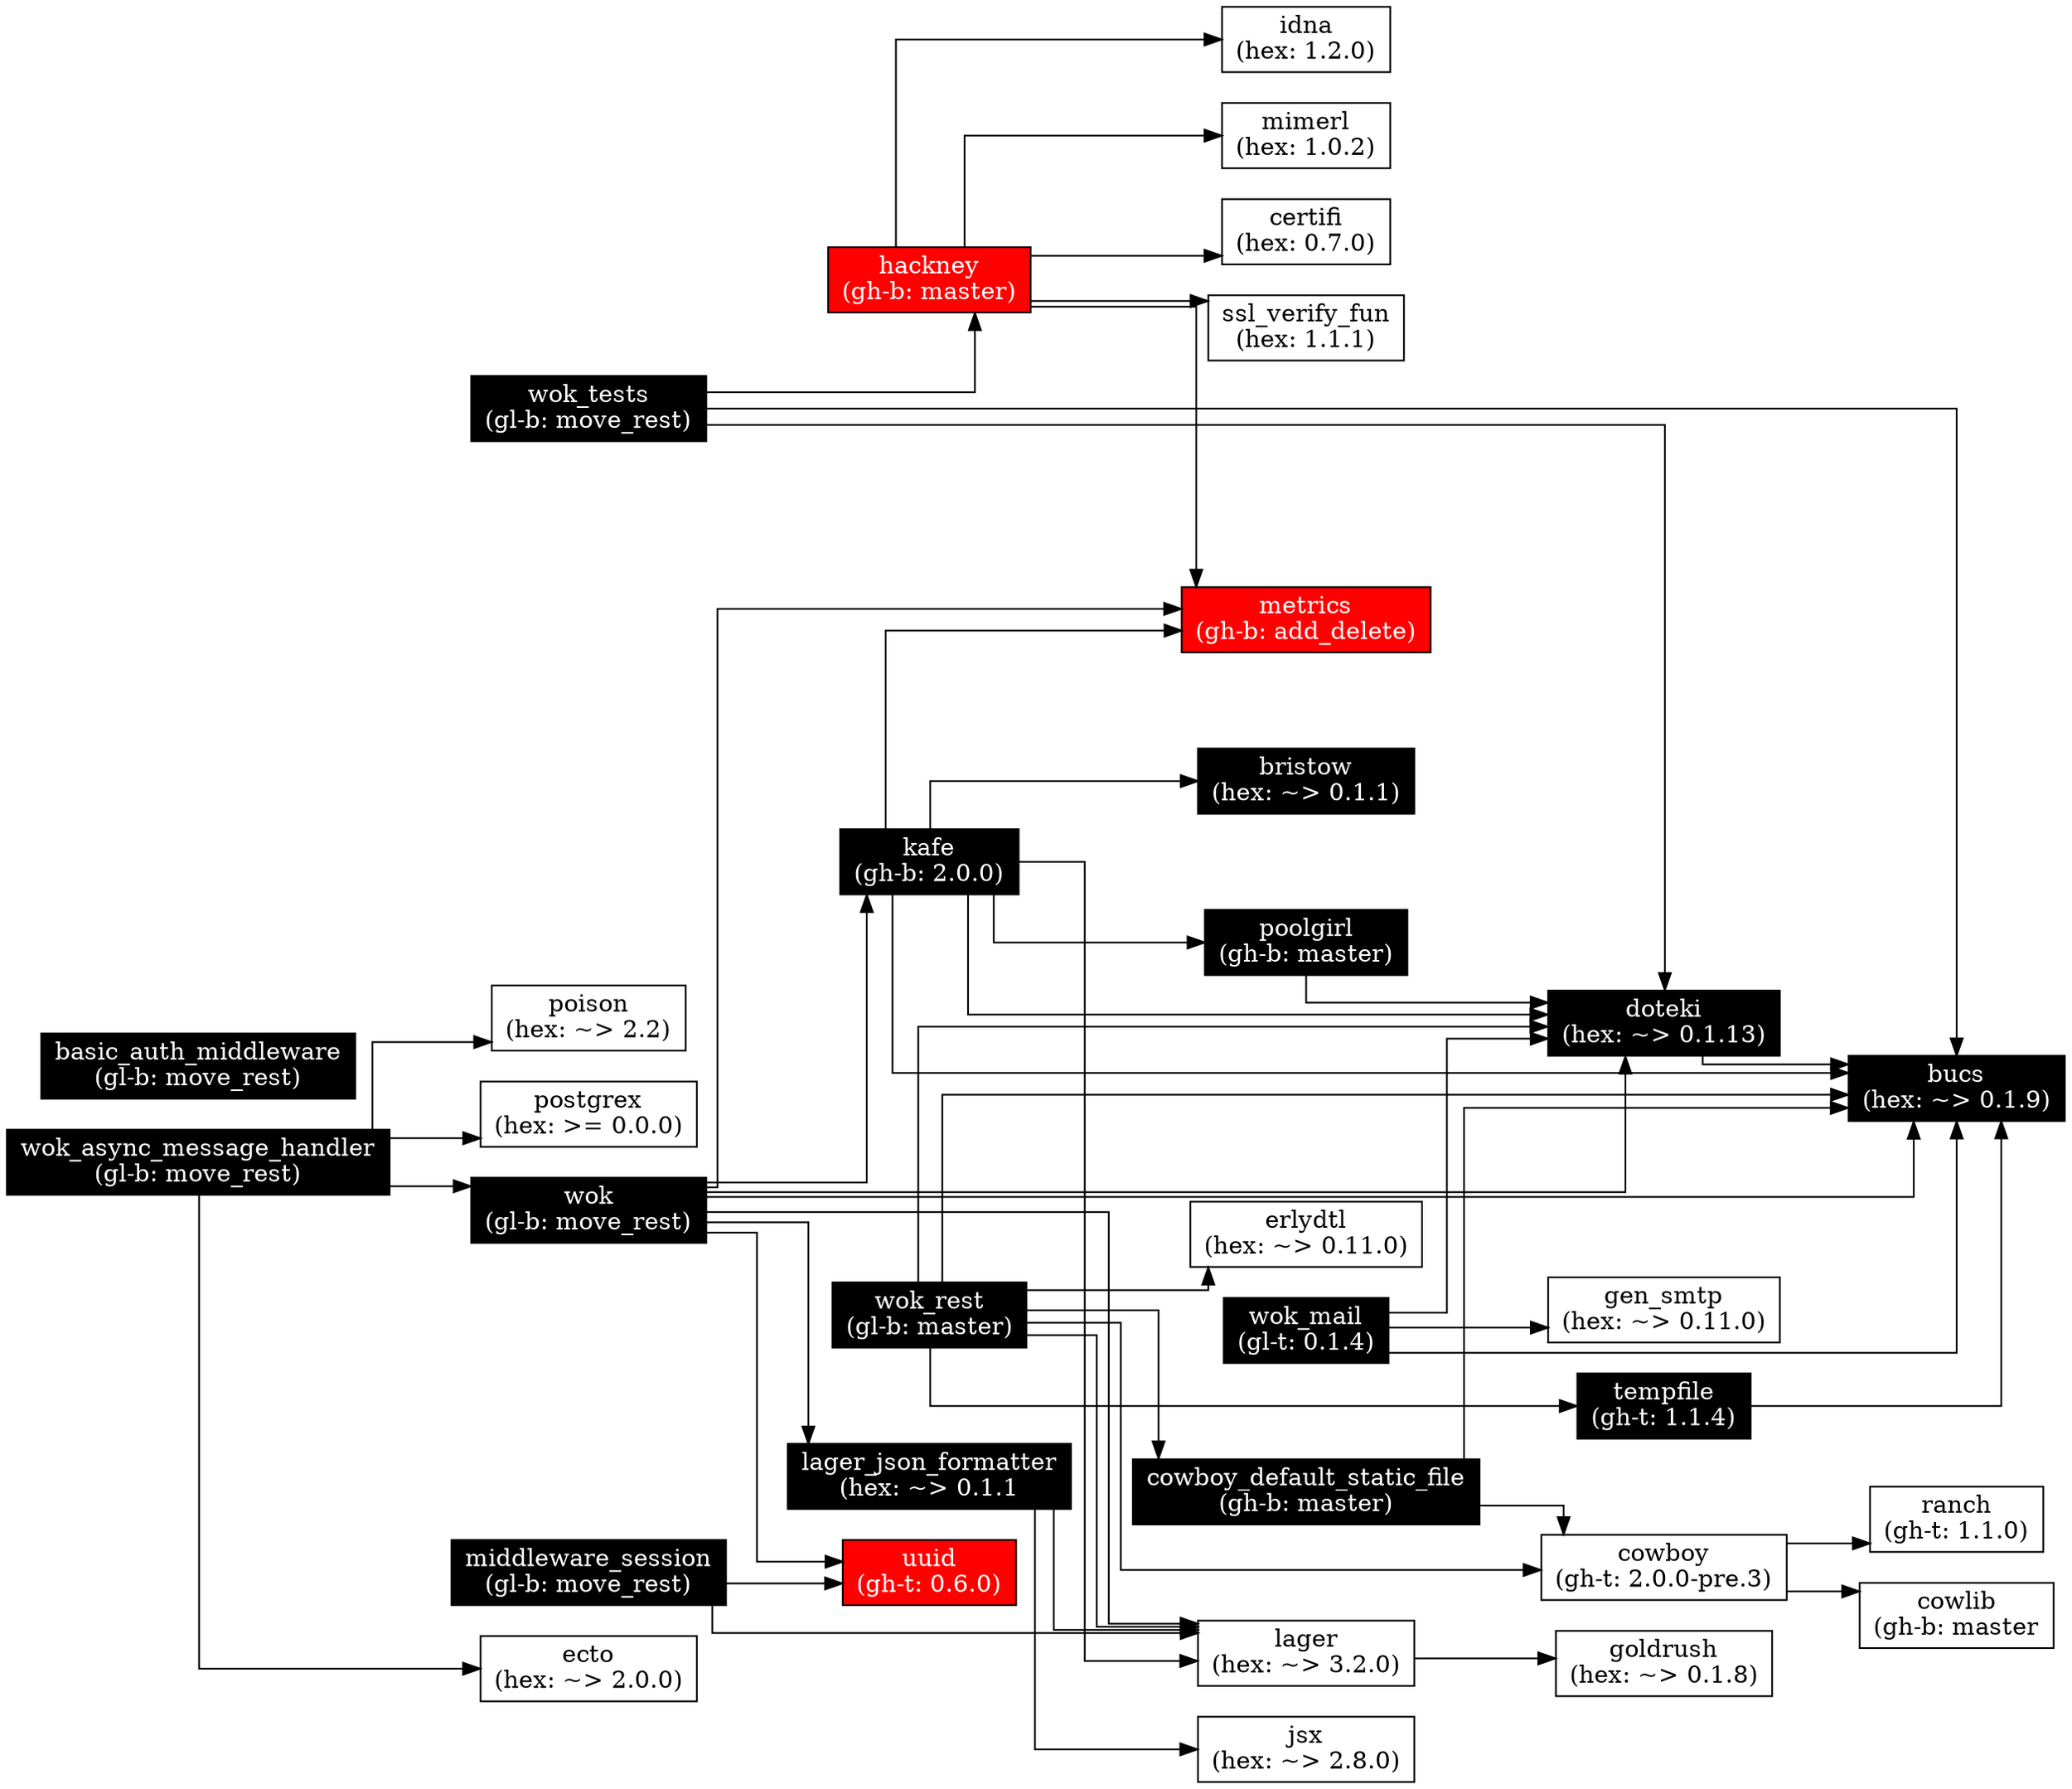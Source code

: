 digraph wok_deps {
  node[shape=box];
  graph[
    remincross=true;
    splines=ortho;
    rankdir=LR;
  ];

  wok[label="wok\n(gl-b: move_rest)",
      fontcolor="white",
      style="filled",
      fillcolor="black"];
  lager[label="lager\n(hex: ~> 3.2.0)"];
  lager_json_formatter[label="lager_json_formatter\n(hex: ~> 0.1.1",
                       fontcolor="white",
                       style="filled"
                       fillcolor="black"];
  kafe[label="kafe\n(gh-b: 2.0.0)",
       fontcolor="white",
       style="filled",
       fillcolor="black"];
  bucs[label="bucs\n(hex: ~> 0.1.9)",
       fontcolor="white",
       style="filled",
       fillcolor="black"];
  doteki[label="doteki\n(hex: ~> 0.1.13)",
         fontcolor="white",
         style="filled",
         fillcolor="black"];
  uuid[label="uuid\n(gh-t: 0.6.0)"
       fontcolor="white",
       style="filled",
       fillcolor="red"];
  metrics[label="metrics\n(gh-b: add_delete)",
          fontcolor="white",
          style="filled",
          fillcolor="red"];
  goldrush[label="goldrush\n(hex: ~> 0.1.8)"];
  jsx[label="jsx\n(hex: ~> 2.8.0)"];
  poolgirl[label="poolgirl\n(gh-b: master)",
           fontcolor="white",
           style="filled",
           fillcolor="black"];
  bristow[label="bristow\n(hex: ~> 0.1.1)",
          fontcolor="white",
          style="filled",
          fillcolor="black"];
  wok_rest[label="wok_rest\n(gl-b: master)",
           fontcolor="white",
           style="filled",
           fillcolor="black"];
  cowboy_default_static_file[label="cowboy_default_static_file\n(gh-b: master)",
                             fontcolor="white",
                             style="filled",
                             fillcolor="black"];
  cowboy[label="cowboy\n(gh-t: 2.0.0-pre.3)"];
  tempfile[label="tempfile\n(gh-t: 1.1.4)",
           fontcolor="white",
           style="filled",
           fillcolor="black"];
  erlydtl[label="erlydtl\n(hex: ~> 0.11.0)"];
  cowlib[label="cowlib\n(gh-b: master"];
  ranch[label="ranch\n(gh-t: 1.1.0)"];
  wok_tests[label="wok_tests\n(gl-b: move_rest)",
            fontcolor="white",
            style="filled",
            fillcolor="black"];
  hackney[label="hackney\n(gh-b: master)",
          fontcolor="white",
          style="filled",
          fillcolor="red"];
  idna[label="idna\n(hex: 1.2.0)"];
  mimerl[label="mimerl\n(hex: 1.0.2)"];
  certifi[label="certifi\n(hex: 0.7.0)"];
  ssl_verify_fun[label="ssl_verify_fun\n(hex: 1.1.1)"];
  wok_mail[label="wok_mail\n(gl-t: 0.1.4)",
            fontcolor="white",
            style="filled",
            fillcolor="black"];
  gen_smtp[label="gen_smtp\n(hex: ~> 0.11.0)"];
  middleware_session[label="middleware_session\n(gl-b: move_rest)",
                     fontcolor="white",
                     style="filled",
                     fillcolor="black"];
  basic_auth_middleware[label="basic_auth_middleware\n(gl-b: move_rest)",
                        fontcolor="white",
                        style="filled",
                        fillcolor="black"];
  wok_async_message_handler[label="wok_async_message_handler\n(gl-b: move_rest)",
                            fontcolor="white",
                            style="filled",
                            fillcolor="black"];
  postgrex[label="postgrex\n(hex: >= 0.0.0)"];
  ecto[label="ecto\n(hex: ~> 2.0.0)"];
  poison[label="poison\n(hex: ~> 2.2)"];

  wok -> lager;
  wok -> lager_json_formatter;
  wok -> kafe;
  wok -> bucs;
  wok -> doteki;
  wok -> uuid;
  wok -> metrics;

  wok_rest -> lager;
  wok_rest -> cowboy_default_static_file;
  wok_rest -> cowboy;
  wok_rest -> bucs;
  wok_rest -> doteki;
  wok_rest -> tempfile;
  wok_rest -> erlydtl;

  lager -> goldrush;

  lager_json_formatter -> lager;
  lager_json_formatter -> jsx;

  kafe -> lager;
  kafe -> bucs;
  kafe -> doteki;
  kafe -> poolgirl;
  kafe -> bristow;
  kafe -> metrics;

  doteki -> bucs;

  poolgirl -> doteki;

  cowboy_default_static_file -> cowboy;
  cowboy_default_static_file -> bucs;

  cowboy -> cowlib;
  cowboy -> ranch;

  tempfile -> bucs;

  wok_tests -> bucs;
  wok_tests -> doteki;
  wok_tests -> hackney;

  hackney -> idna;
  hackney -> mimerl;
  hackney -> certifi;
  hackney -> metrics;
  hackney -> ssl_verify_fun;

  wok_mail -> bucs;
  wok_mail -> doteki;
  wok_mail -> gen_smtp;

  middleware_session -> lager;
  middleware_session -> uuid;

  wok_async_message_handler -> postgrex;
  wok_async_message_handler -> ecto;
  wok_async_message_handler -> poison;
  wok_async_message_handler -> wok;
}
